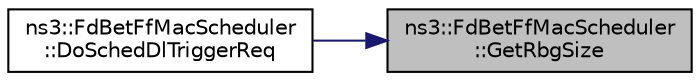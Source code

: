 digraph "ns3::FdBetFfMacScheduler::GetRbgSize"
{
 // LATEX_PDF_SIZE
  edge [fontname="Helvetica",fontsize="10",labelfontname="Helvetica",labelfontsize="10"];
  node [fontname="Helvetica",fontsize="10",shape=record];
  rankdir="RL";
  Node1 [label="ns3::FdBetFfMacScheduler\l::GetRbgSize",height=0.2,width=0.4,color="black", fillcolor="grey75", style="filled", fontcolor="black",tooltip="Get RBG size function."];
  Node1 -> Node2 [dir="back",color="midnightblue",fontsize="10",style="solid",fontname="Helvetica"];
  Node2 [label="ns3::FdBetFfMacScheduler\l::DoSchedDlTriggerReq",height=0.2,width=0.4,color="black", fillcolor="white", style="filled",URL="$classns3_1_1_fd_bet_ff_mac_scheduler.html#a4e1f422a62da413de04f83ecb9abefc0",tooltip="Sched DL trigger request function."];
}
